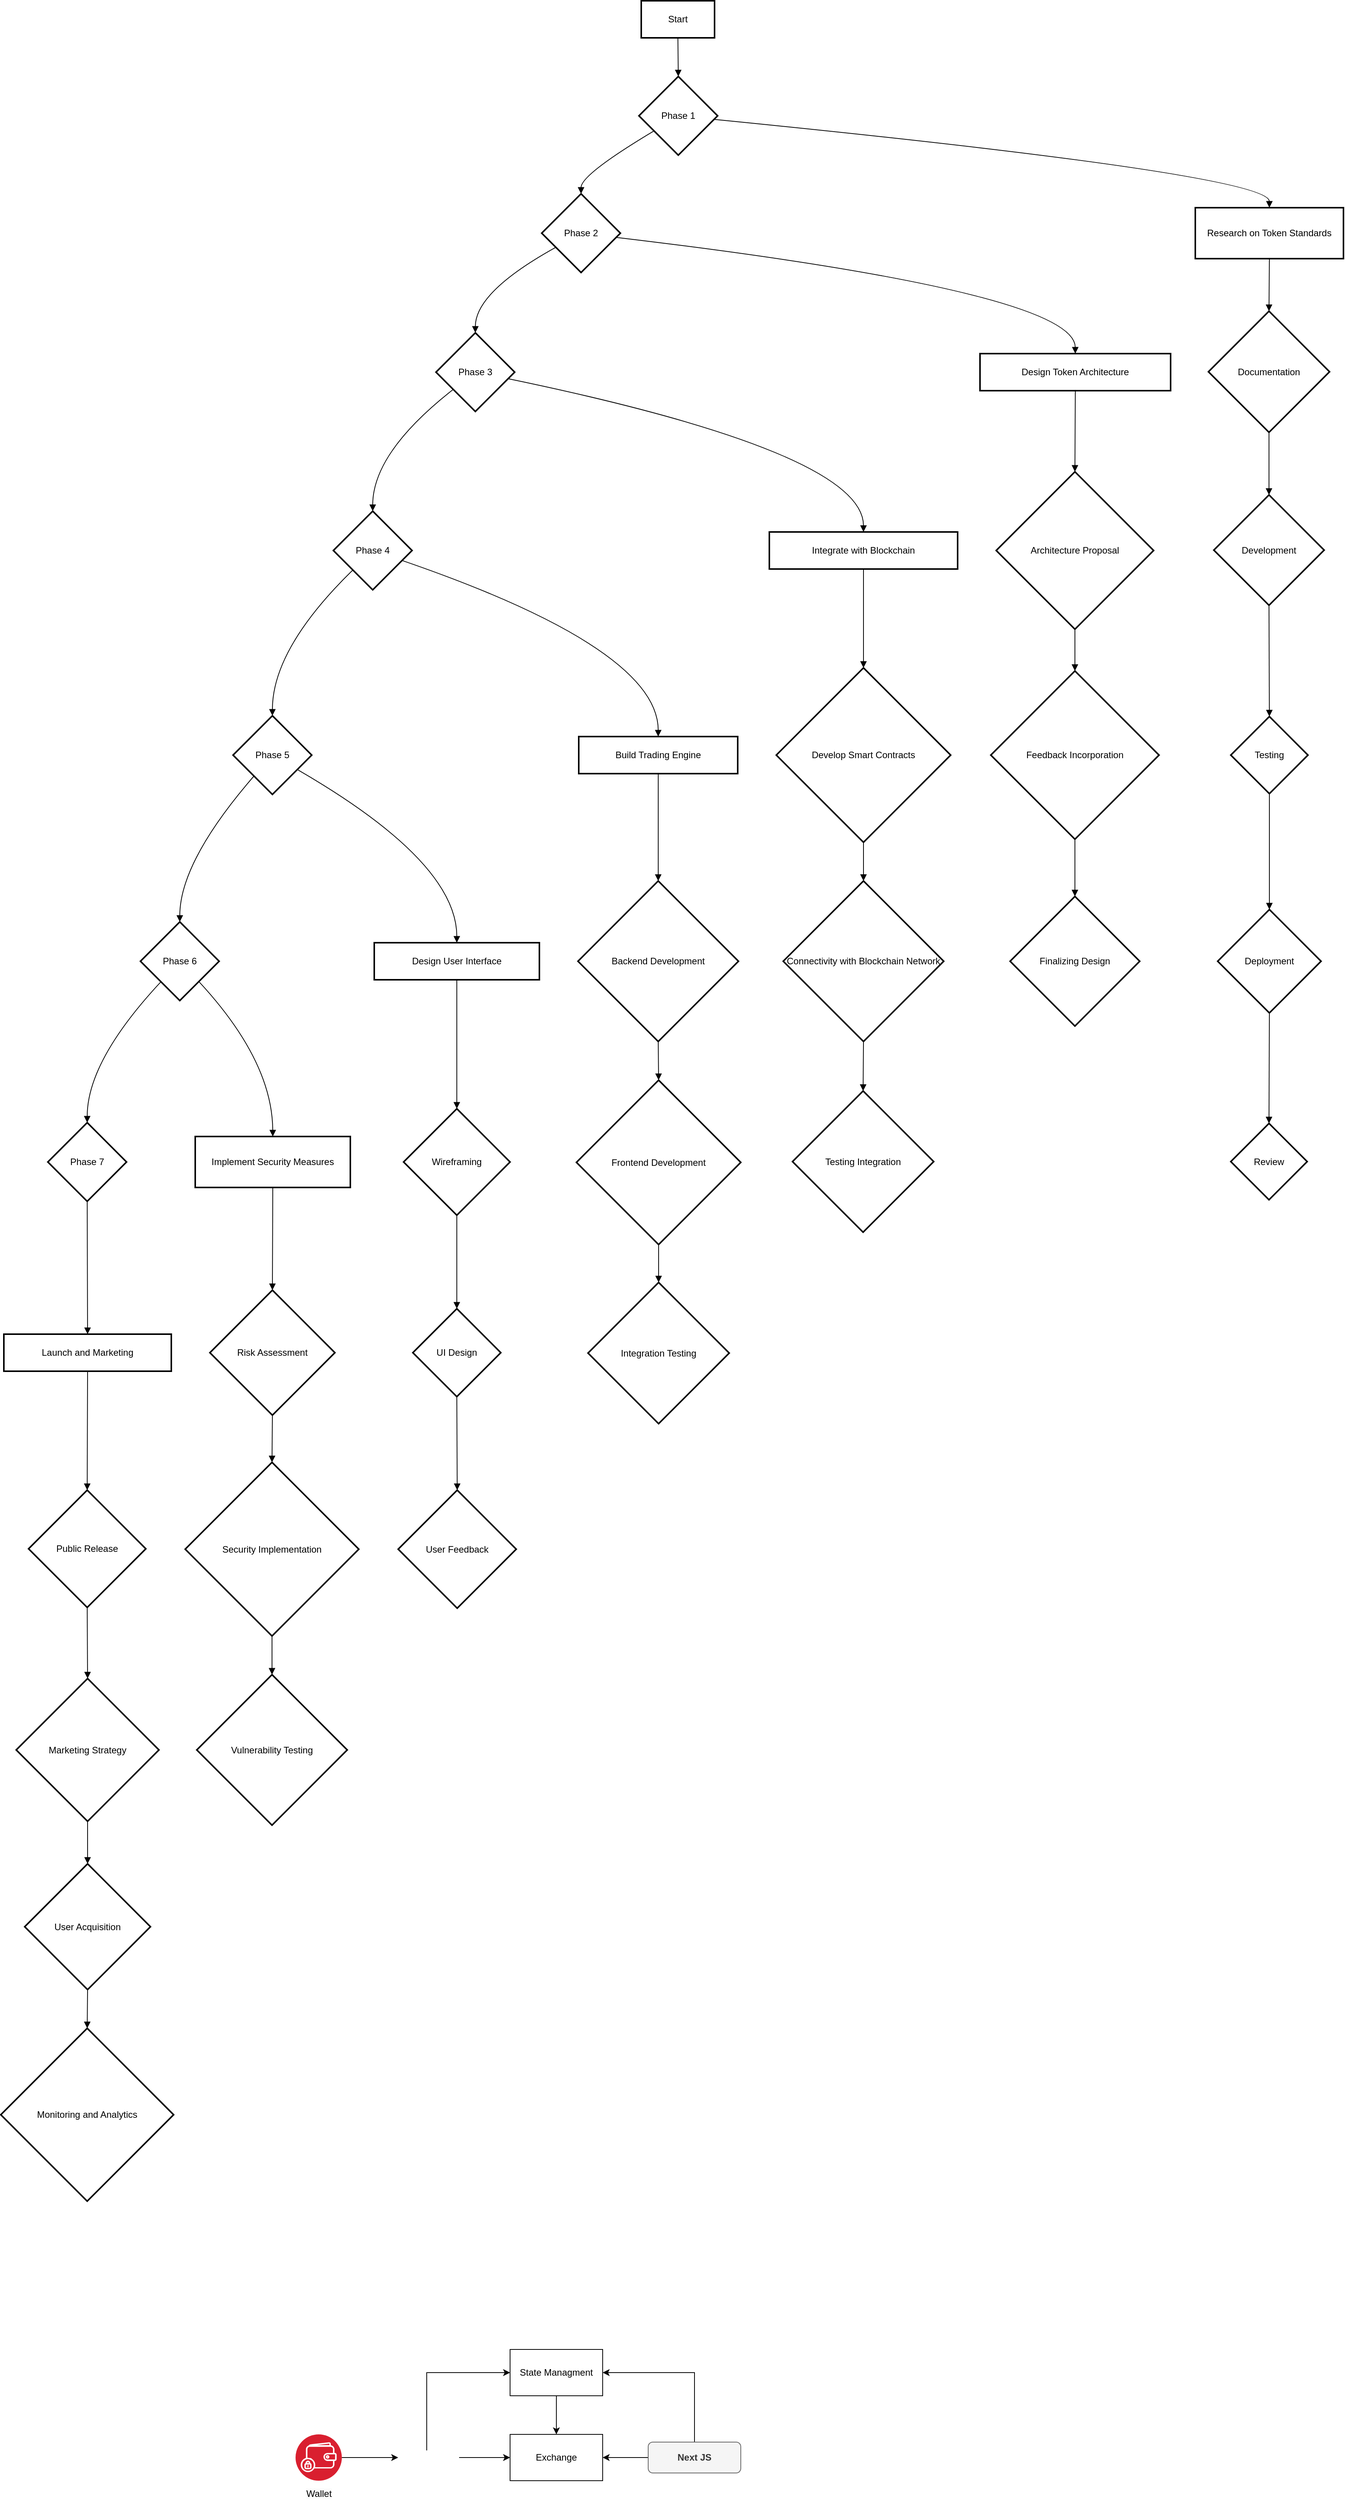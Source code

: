 <mxfile version="24.7.17">
  <diagram name="Page-1" id="4DHFi4yc1U27s_IXjOMK">
    <mxGraphModel dx="637" dy="314" grid="1" gridSize="10" guides="1" tooltips="1" connect="1" arrows="1" fold="1" page="1" pageScale="1" pageWidth="850" pageHeight="1100" math="0" shadow="0">
      <root>
        <mxCell id="0" />
        <mxCell id="1" parent="0" />
        <mxCell id="2" value="Start" style="whiteSpace=wrap;strokeWidth=2;" parent="1" vertex="1">
          <mxGeometry x="838" y="8" width="95" height="48" as="geometry" />
        </mxCell>
        <mxCell id="3" value="Phase 1" style="rhombus;strokeWidth=2;whiteSpace=wrap;" parent="1" vertex="1">
          <mxGeometry x="835" y="106" width="102" height="102" as="geometry" />
        </mxCell>
        <mxCell id="4" value="Phase 2" style="rhombus;strokeWidth=2;whiteSpace=wrap;" parent="1" vertex="1">
          <mxGeometry x="709" y="258" width="102" height="102" as="geometry" />
        </mxCell>
        <mxCell id="5" value="Phase 3" style="rhombus;strokeWidth=2;whiteSpace=wrap;" parent="1" vertex="1">
          <mxGeometry x="572" y="438" width="102" height="102" as="geometry" />
        </mxCell>
        <mxCell id="6" value="Phase 4" style="rhombus;strokeWidth=2;whiteSpace=wrap;" parent="1" vertex="1">
          <mxGeometry x="439" y="669" width="102" height="102" as="geometry" />
        </mxCell>
        <mxCell id="7" value="Phase 5" style="rhombus;strokeWidth=2;whiteSpace=wrap;" parent="1" vertex="1">
          <mxGeometry x="309" y="934" width="102" height="102" as="geometry" />
        </mxCell>
        <mxCell id="8" value="Phase 6" style="rhombus;strokeWidth=2;whiteSpace=wrap;" parent="1" vertex="1">
          <mxGeometry x="189" y="1201" width="102" height="102" as="geometry" />
        </mxCell>
        <mxCell id="9" value="Phase 7" style="rhombus;strokeWidth=2;whiteSpace=wrap;" parent="1" vertex="1">
          <mxGeometry x="69" y="1461" width="102" height="102" as="geometry" />
        </mxCell>
        <mxCell id="10" value="Research on Token Standards" style="whiteSpace=wrap;strokeWidth=2;" parent="1" vertex="1">
          <mxGeometry x="1556" y="276" width="192" height="66" as="geometry" />
        </mxCell>
        <mxCell id="11" value="Documentation" style="rhombus;strokeWidth=2;whiteSpace=wrap;" parent="1" vertex="1">
          <mxGeometry x="1573" y="410" width="157" height="157" as="geometry" />
        </mxCell>
        <mxCell id="12" value="Development" style="rhombus;strokeWidth=2;whiteSpace=wrap;" parent="1" vertex="1">
          <mxGeometry x="1580" y="648" width="143" height="143" as="geometry" />
        </mxCell>
        <mxCell id="13" value="Testing" style="rhombus;strokeWidth=2;whiteSpace=wrap;" parent="1" vertex="1">
          <mxGeometry x="1602" y="935" width="100" height="100" as="geometry" />
        </mxCell>
        <mxCell id="14" value="Deployment" style="rhombus;strokeWidth=2;whiteSpace=wrap;" parent="1" vertex="1">
          <mxGeometry x="1585" y="1185" width="134" height="134" as="geometry" />
        </mxCell>
        <mxCell id="15" value="Review" style="rhombus;strokeWidth=2;whiteSpace=wrap;" parent="1" vertex="1">
          <mxGeometry x="1602" y="1462" width="99" height="99" as="geometry" />
        </mxCell>
        <mxCell id="16" value="Design Token Architecture" style="whiteSpace=wrap;strokeWidth=2;" parent="1" vertex="1">
          <mxGeometry x="1277" y="465" width="247" height="48" as="geometry" />
        </mxCell>
        <mxCell id="17" value="Architecture Proposal" style="rhombus;strokeWidth=2;whiteSpace=wrap;" parent="1" vertex="1">
          <mxGeometry x="1298" y="618" width="204" height="204" as="geometry" />
        </mxCell>
        <mxCell id="18" value="Feedback Incorporation" style="rhombus;strokeWidth=2;whiteSpace=wrap;" parent="1" vertex="1">
          <mxGeometry x="1291" y="876" width="218" height="218" as="geometry" />
        </mxCell>
        <mxCell id="19" value="Finalizing Design" style="rhombus;strokeWidth=2;whiteSpace=wrap;" parent="1" vertex="1">
          <mxGeometry x="1316" y="1168" width="168" height="168" as="geometry" />
        </mxCell>
        <mxCell id="20" value="Integrate with Blockchain" style="whiteSpace=wrap;strokeWidth=2;" parent="1" vertex="1">
          <mxGeometry x="1004" y="696" width="244" height="48" as="geometry" />
        </mxCell>
        <mxCell id="21" value="Develop Smart Contracts" style="rhombus;strokeWidth=2;whiteSpace=wrap;" parent="1" vertex="1">
          <mxGeometry x="1013" y="872" width="226" height="226" as="geometry" />
        </mxCell>
        <mxCell id="22" value="Connectivity with Blockchain Network" style="rhombus;strokeWidth=2;whiteSpace=wrap;" parent="1" vertex="1">
          <mxGeometry x="1022" y="1148" width="208" height="208" as="geometry" />
        </mxCell>
        <mxCell id="23" value="Testing Integration" style="rhombus;strokeWidth=2;whiteSpace=wrap;" parent="1" vertex="1">
          <mxGeometry x="1034" y="1420" width="183" height="183" as="geometry" />
        </mxCell>
        <mxCell id="24" value="Build Trading Engine" style="whiteSpace=wrap;strokeWidth=2;" parent="1" vertex="1">
          <mxGeometry x="757" y="961" width="206" height="48" as="geometry" />
        </mxCell>
        <mxCell id="25" value="Backend Development" style="rhombus;strokeWidth=2;whiteSpace=wrap;" parent="1" vertex="1">
          <mxGeometry x="756" y="1148" width="208" height="208" as="geometry" />
        </mxCell>
        <mxCell id="26" value="Frontend Development" style="rhombus;strokeWidth=2;whiteSpace=wrap;" parent="1" vertex="1">
          <mxGeometry x="754" y="1406" width="213" height="213" as="geometry" />
        </mxCell>
        <mxCell id="27" value="Integration Testing" style="rhombus;strokeWidth=2;whiteSpace=wrap;" parent="1" vertex="1">
          <mxGeometry x="769" y="1668" width="183" height="183" as="geometry" />
        </mxCell>
        <mxCell id="28" value="Design User Interface" style="whiteSpace=wrap;strokeWidth=2;" parent="1" vertex="1">
          <mxGeometry x="492" y="1228" width="214" height="48" as="geometry" />
        </mxCell>
        <mxCell id="29" value="Wireframing" style="rhombus;strokeWidth=2;whiteSpace=wrap;" parent="1" vertex="1">
          <mxGeometry x="530" y="1443" width="138" height="138" as="geometry" />
        </mxCell>
        <mxCell id="30" value="UI Design" style="rhombus;strokeWidth=2;whiteSpace=wrap;" parent="1" vertex="1">
          <mxGeometry x="542" y="1702" width="114" height="114" as="geometry" />
        </mxCell>
        <mxCell id="31" value="User Feedback" style="rhombus;strokeWidth=2;whiteSpace=wrap;" parent="1" vertex="1">
          <mxGeometry x="523" y="1937" width="153" height="153" as="geometry" />
        </mxCell>
        <mxCell id="32" value="Implement Security Measures" style="whiteSpace=wrap;strokeWidth=2;" parent="1" vertex="1">
          <mxGeometry x="260" y="1479" width="201" height="66" as="geometry" />
        </mxCell>
        <mxCell id="33" value="Risk Assessment" style="rhombus;strokeWidth=2;whiteSpace=wrap;" parent="1" vertex="1">
          <mxGeometry x="279" y="1678" width="162" height="162" as="geometry" />
        </mxCell>
        <mxCell id="34" value="Security Implementation" style="rhombus;strokeWidth=2;whiteSpace=wrap;" parent="1" vertex="1">
          <mxGeometry x="247" y="1901" width="225" height="225" as="geometry" />
        </mxCell>
        <mxCell id="35" value="Vulnerability Testing" style="rhombus;strokeWidth=2;whiteSpace=wrap;" parent="1" vertex="1">
          <mxGeometry x="262" y="2176" width="195" height="195" as="geometry" />
        </mxCell>
        <mxCell id="36" value="Launch and Marketing" style="whiteSpace=wrap;strokeWidth=2;" parent="1" vertex="1">
          <mxGeometry x="12" y="1735" width="217" height="48" as="geometry" />
        </mxCell>
        <mxCell id="37" value="Public Release" style="rhombus;strokeWidth=2;whiteSpace=wrap;" parent="1" vertex="1">
          <mxGeometry x="44" y="1937" width="152" height="152" as="geometry" />
        </mxCell>
        <mxCell id="38" value="Marketing Strategy" style="rhombus;strokeWidth=2;whiteSpace=wrap;" parent="1" vertex="1">
          <mxGeometry x="28" y="2181" width="185" height="185" as="geometry" />
        </mxCell>
        <mxCell id="39" value="User Acquisition" style="rhombus;strokeWidth=2;whiteSpace=wrap;" parent="1" vertex="1">
          <mxGeometry x="39" y="2421" width="163" height="163" as="geometry" />
        </mxCell>
        <mxCell id="40" value="Monitoring and Analytics" style="rhombus;strokeWidth=2;whiteSpace=wrap;" parent="1" vertex="1">
          <mxGeometry x="8" y="2634" width="224" height="224" as="geometry" />
        </mxCell>
        <mxCell id="41" value="" style="curved=1;startArrow=none;endArrow=block;exitX=0.5;exitY=1.01;entryX=0.5;entryY=0;" parent="1" source="2" target="3" edge="1">
          <mxGeometry relative="1" as="geometry">
            <Array as="points" />
          </mxGeometry>
        </mxCell>
        <mxCell id="42" value="" style="curved=1;startArrow=none;endArrow=block;exitX=0;exitY=0.81;entryX=0.5;entryY=0;" parent="1" source="3" target="4" edge="1">
          <mxGeometry relative="1" as="geometry">
            <Array as="points">
              <mxPoint x="760" y="233" />
            </Array>
          </mxGeometry>
        </mxCell>
        <mxCell id="43" value="" style="curved=1;startArrow=none;endArrow=block;exitX=0;exitY=0.78;entryX=0.5;entryY=0;" parent="1" source="4" target="5" edge="1">
          <mxGeometry relative="1" as="geometry">
            <Array as="points">
              <mxPoint x="623" y="385" />
            </Array>
          </mxGeometry>
        </mxCell>
        <mxCell id="44" value="" style="curved=1;startArrow=none;endArrow=block;exitX=0;exitY=0.89;entryX=0.5;entryY=0;" parent="1" source="5" target="6" edge="1">
          <mxGeometry relative="1" as="geometry">
            <Array as="points">
              <mxPoint x="490" y="593" />
            </Array>
          </mxGeometry>
        </mxCell>
        <mxCell id="45" value="" style="curved=1;startArrow=none;endArrow=block;exitX=0;exitY=0.99;entryX=0.5;entryY=0;" parent="1" source="6" target="7" edge="1">
          <mxGeometry relative="1" as="geometry">
            <Array as="points">
              <mxPoint x="360" y="847" />
            </Array>
          </mxGeometry>
        </mxCell>
        <mxCell id="46" value="" style="curved=1;startArrow=none;endArrow=block;exitX=0.06;exitY=1;entryX=0.5;entryY=0;" parent="1" source="7" target="8" edge="1">
          <mxGeometry relative="1" as="geometry">
            <Array as="points">
              <mxPoint x="240" y="1123" />
            </Array>
          </mxGeometry>
        </mxCell>
        <mxCell id="47" value="" style="curved=1;startArrow=none;endArrow=block;exitX=0.04;exitY=1;entryX=0.5;entryY=0;" parent="1" source="8" target="9" edge="1">
          <mxGeometry relative="1" as="geometry">
            <Array as="points">
              <mxPoint x="120" y="1381" />
            </Array>
          </mxGeometry>
        </mxCell>
        <mxCell id="48" value="" style="curved=1;startArrow=none;endArrow=block;exitX=1;exitY=0.55;entryX=0.5;entryY=0.01;" parent="1" source="3" target="10" edge="1">
          <mxGeometry relative="1" as="geometry">
            <Array as="points">
              <mxPoint x="1652" y="233" />
            </Array>
          </mxGeometry>
        </mxCell>
        <mxCell id="49" value="" style="curved=1;startArrow=none;endArrow=block;exitX=0.5;exitY=1.01;entryX=0.5;entryY=0;" parent="1" source="10" target="11" edge="1">
          <mxGeometry relative="1" as="geometry">
            <Array as="points" />
          </mxGeometry>
        </mxCell>
        <mxCell id="50" value="" style="curved=1;startArrow=none;endArrow=block;exitX=0.5;exitY=1;entryX=0.5;entryY=0;" parent="1" source="11" target="12" edge="1">
          <mxGeometry relative="1" as="geometry">
            <Array as="points" />
          </mxGeometry>
        </mxCell>
        <mxCell id="51" value="" style="curved=1;startArrow=none;endArrow=block;exitX=0.5;exitY=1;entryX=0.5;entryY=0;" parent="1" source="12" target="13" edge="1">
          <mxGeometry relative="1" as="geometry">
            <Array as="points" />
          </mxGeometry>
        </mxCell>
        <mxCell id="52" value="" style="curved=1;startArrow=none;endArrow=block;exitX=0.5;exitY=1;entryX=0.5;entryY=0;" parent="1" source="13" target="14" edge="1">
          <mxGeometry relative="1" as="geometry">
            <Array as="points" />
          </mxGeometry>
        </mxCell>
        <mxCell id="53" value="" style="curved=1;startArrow=none;endArrow=block;exitX=0.5;exitY=1;entryX=0.5;entryY=0;" parent="1" source="14" target="15" edge="1">
          <mxGeometry relative="1" as="geometry">
            <Array as="points" />
          </mxGeometry>
        </mxCell>
        <mxCell id="54" value="" style="curved=1;startArrow=none;endArrow=block;exitX=1;exitY=0.56;entryX=0.5;entryY=0;" parent="1" source="4" target="16" edge="1">
          <mxGeometry relative="1" as="geometry">
            <Array as="points">
              <mxPoint x="1400" y="385" />
            </Array>
          </mxGeometry>
        </mxCell>
        <mxCell id="55" value="" style="curved=1;startArrow=none;endArrow=block;exitX=0.5;exitY=1;entryX=0.5;entryY=0;" parent="1" source="16" target="17" edge="1">
          <mxGeometry relative="1" as="geometry">
            <Array as="points" />
          </mxGeometry>
        </mxCell>
        <mxCell id="56" value="" style="curved=1;startArrow=none;endArrow=block;exitX=0.5;exitY=1;entryX=0.5;entryY=0;" parent="1" source="17" target="18" edge="1">
          <mxGeometry relative="1" as="geometry">
            <Array as="points" />
          </mxGeometry>
        </mxCell>
        <mxCell id="57" value="" style="curved=1;startArrow=none;endArrow=block;exitX=0.5;exitY=1;entryX=0.5;entryY=0;" parent="1" source="18" target="19" edge="1">
          <mxGeometry relative="1" as="geometry">
            <Array as="points" />
          </mxGeometry>
        </mxCell>
        <mxCell id="58" value="" style="curved=1;startArrow=none;endArrow=block;exitX=1;exitY=0.6;entryX=0.5;entryY=-0.01;" parent="1" source="5" target="20" edge="1">
          <mxGeometry relative="1" as="geometry">
            <Array as="points">
              <mxPoint x="1126" y="593" />
            </Array>
          </mxGeometry>
        </mxCell>
        <mxCell id="59" value="" style="curved=1;startArrow=none;endArrow=block;exitX=0.5;exitY=1;entryX=0.5;entryY=0;" parent="1" source="20" target="21" edge="1">
          <mxGeometry relative="1" as="geometry">
            <Array as="points" />
          </mxGeometry>
        </mxCell>
        <mxCell id="60" value="" style="curved=1;startArrow=none;endArrow=block;exitX=0.5;exitY=1;entryX=0.5;entryY=0;" parent="1" source="21" target="22" edge="1">
          <mxGeometry relative="1" as="geometry">
            <Array as="points" />
          </mxGeometry>
        </mxCell>
        <mxCell id="61" value="" style="curved=1;startArrow=none;endArrow=block;exitX=0.5;exitY=1;entryX=0.5;entryY=0;" parent="1" source="22" target="23" edge="1">
          <mxGeometry relative="1" as="geometry">
            <Array as="points" />
          </mxGeometry>
        </mxCell>
        <mxCell id="62" value="" style="curved=1;startArrow=none;endArrow=block;exitX=1;exitY=0.67;entryX=0.5;entryY=-0.01;" parent="1" source="6" target="24" edge="1">
          <mxGeometry relative="1" as="geometry">
            <Array as="points">
              <mxPoint x="860" y="847" />
            </Array>
          </mxGeometry>
        </mxCell>
        <mxCell id="63" value="" style="curved=1;startArrow=none;endArrow=block;exitX=0.5;exitY=1;entryX=0.5;entryY=0;" parent="1" source="24" target="25" edge="1">
          <mxGeometry relative="1" as="geometry">
            <Array as="points" />
          </mxGeometry>
        </mxCell>
        <mxCell id="64" value="" style="curved=1;startArrow=none;endArrow=block;exitX=0.5;exitY=1;entryX=0.5;entryY=0;" parent="1" source="25" target="26" edge="1">
          <mxGeometry relative="1" as="geometry">
            <Array as="points" />
          </mxGeometry>
        </mxCell>
        <mxCell id="65" value="" style="curved=1;startArrow=none;endArrow=block;exitX=0.5;exitY=1;entryX=0.5;entryY=0;" parent="1" source="26" target="27" edge="1">
          <mxGeometry relative="1" as="geometry">
            <Array as="points" />
          </mxGeometry>
        </mxCell>
        <mxCell id="66" value="" style="curved=1;startArrow=none;endArrow=block;exitX=1;exitY=0.79;entryX=0.5;entryY=-0.01;" parent="1" source="7" target="28" edge="1">
          <mxGeometry relative="1" as="geometry">
            <Array as="points">
              <mxPoint x="599" y="1123" />
            </Array>
          </mxGeometry>
        </mxCell>
        <mxCell id="67" value="" style="curved=1;startArrow=none;endArrow=block;exitX=0.5;exitY=1;entryX=0.5;entryY=0;" parent="1" source="28" target="29" edge="1">
          <mxGeometry relative="1" as="geometry">
            <Array as="points" />
          </mxGeometry>
        </mxCell>
        <mxCell id="68" value="" style="curved=1;startArrow=none;endArrow=block;exitX=0.5;exitY=1;entryX=0.5;entryY=0;" parent="1" source="29" target="30" edge="1">
          <mxGeometry relative="1" as="geometry">
            <Array as="points" />
          </mxGeometry>
        </mxCell>
        <mxCell id="69" value="" style="curved=1;startArrow=none;endArrow=block;exitX=0.5;exitY=1.01;entryX=0.5;entryY=0;" parent="1" source="30" target="31" edge="1">
          <mxGeometry relative="1" as="geometry">
            <Array as="points" />
          </mxGeometry>
        </mxCell>
        <mxCell id="70" value="" style="curved=1;startArrow=none;endArrow=block;exitX=0.97;exitY=1;entryX=0.5;entryY=0;" parent="1" source="8" target="32" edge="1">
          <mxGeometry relative="1" as="geometry">
            <Array as="points">
              <mxPoint x="360" y="1381" />
            </Array>
          </mxGeometry>
        </mxCell>
        <mxCell id="71" value="" style="curved=1;startArrow=none;endArrow=block;exitX=0.5;exitY=1;entryX=0.5;entryY=0;" parent="1" source="32" target="33" edge="1">
          <mxGeometry relative="1" as="geometry">
            <Array as="points" />
          </mxGeometry>
        </mxCell>
        <mxCell id="72" value="" style="curved=1;startArrow=none;endArrow=block;exitX=0.5;exitY=1;entryX=0.5;entryY=0;" parent="1" source="33" target="34" edge="1">
          <mxGeometry relative="1" as="geometry">
            <Array as="points" />
          </mxGeometry>
        </mxCell>
        <mxCell id="73" value="" style="curved=1;startArrow=none;endArrow=block;exitX=0.5;exitY=1;entryX=0.5;entryY=0;" parent="1" source="34" target="35" edge="1">
          <mxGeometry relative="1" as="geometry">
            <Array as="points" />
          </mxGeometry>
        </mxCell>
        <mxCell id="74" value="" style="curved=1;startArrow=none;endArrow=block;exitX=0.5;exitY=1;entryX=0.5;entryY=0.01;" parent="1" source="9" target="36" edge="1">
          <mxGeometry relative="1" as="geometry">
            <Array as="points" />
          </mxGeometry>
        </mxCell>
        <mxCell id="75" value="" style="curved=1;startArrow=none;endArrow=block;exitX=0.5;exitY=1.02;entryX=0.5;entryY=0;" parent="1" source="36" target="37" edge="1">
          <mxGeometry relative="1" as="geometry">
            <Array as="points" />
          </mxGeometry>
        </mxCell>
        <mxCell id="76" value="" style="curved=1;startArrow=none;endArrow=block;exitX=0.5;exitY=1;entryX=0.5;entryY=0;" parent="1" source="37" target="38" edge="1">
          <mxGeometry relative="1" as="geometry">
            <Array as="points" />
          </mxGeometry>
        </mxCell>
        <mxCell id="77" value="" style="curved=1;startArrow=none;endArrow=block;exitX=0.5;exitY=1;entryX=0.5;entryY=0;" parent="1" source="38" target="39" edge="1">
          <mxGeometry relative="1" as="geometry">
            <Array as="points" />
          </mxGeometry>
        </mxCell>
        <mxCell id="78" value="" style="curved=1;startArrow=none;endArrow=block;exitX=0.5;exitY=1;entryX=0.5;entryY=0;" parent="1" source="39" target="40" edge="1">
          <mxGeometry relative="1" as="geometry">
            <Array as="points" />
          </mxGeometry>
        </mxCell>
        <mxCell id="IxbIi8sT8XrTpdJx3G0z-78" value="Exchange" style="rounded=0;whiteSpace=wrap;html=1;" vertex="1" parent="1">
          <mxGeometry x="668" y="3160" width="120" height="60" as="geometry" />
        </mxCell>
        <mxCell id="IxbIi8sT8XrTpdJx3G0z-80" value="" style="edgeStyle=orthogonalEdgeStyle;rounded=0;orthogonalLoop=1;jettySize=auto;html=1;" edge="1" parent="1" source="IxbIi8sT8XrTpdJx3G0z-82" target="IxbIi8sT8XrTpdJx3G0z-78">
          <mxGeometry relative="1" as="geometry" />
        </mxCell>
        <mxCell id="IxbIi8sT8XrTpdJx3G0z-79" value="&lt;span style=&quot;color: rgb(0, 0, 0); text-wrap: wrap; background-color: rgb(251, 251, 251);&quot;&gt;Wallet&lt;/span&gt;" style="image;aspect=fixed;perimeter=ellipsePerimeter;html=1;align=center;shadow=0;dashed=0;fontColor=#4277BB;labelBackgroundColor=default;fontSize=12;spacingTop=3;image=img/lib/ibm/blockchain/wallet.svg;" vertex="1" parent="1">
          <mxGeometry x="390" y="3160" width="60" height="60" as="geometry" />
        </mxCell>
        <mxCell id="IxbIi8sT8XrTpdJx3G0z-83" value="" style="edgeStyle=orthogonalEdgeStyle;rounded=0;orthogonalLoop=1;jettySize=auto;html=1;" edge="1" parent="1" source="IxbIi8sT8XrTpdJx3G0z-79" target="IxbIi8sT8XrTpdJx3G0z-82">
          <mxGeometry relative="1" as="geometry">
            <mxPoint x="450" y="3190" as="sourcePoint" />
            <mxPoint x="668" y="3190" as="targetPoint" />
          </mxGeometry>
        </mxCell>
        <mxCell id="IxbIi8sT8XrTpdJx3G0z-91" style="edgeStyle=orthogonalEdgeStyle;rounded=0;orthogonalLoop=1;jettySize=auto;html=1;entryX=0;entryY=0.5;entryDx=0;entryDy=0;" edge="1" parent="1" source="IxbIi8sT8XrTpdJx3G0z-82" target="IxbIi8sT8XrTpdJx3G0z-88">
          <mxGeometry relative="1" as="geometry">
            <Array as="points">
              <mxPoint x="560" y="3080" />
            </Array>
          </mxGeometry>
        </mxCell>
        <mxCell id="IxbIi8sT8XrTpdJx3G0z-82" value="" style="shape=image;verticalLabelPosition=bottom;labelBackgroundColor=default;verticalAlign=top;aspect=fixed;imageAspect=0;image=https://wagmi.sh/logo-dark.svg;" vertex="1" parent="1">
          <mxGeometry x="523" y="3180.71" width="79" height="18.59" as="geometry" />
        </mxCell>
        <mxCell id="IxbIi8sT8XrTpdJx3G0z-87" value="" style="edgeStyle=orthogonalEdgeStyle;rounded=0;orthogonalLoop=1;jettySize=auto;html=1;" edge="1" parent="1" source="IxbIi8sT8XrTpdJx3G0z-86" target="IxbIi8sT8XrTpdJx3G0z-78">
          <mxGeometry relative="1" as="geometry" />
        </mxCell>
        <mxCell id="IxbIi8sT8XrTpdJx3G0z-89" style="edgeStyle=orthogonalEdgeStyle;rounded=0;orthogonalLoop=1;jettySize=auto;html=1;entryX=1;entryY=0.5;entryDx=0;entryDy=0;" edge="1" parent="1" source="IxbIi8sT8XrTpdJx3G0z-86" target="IxbIi8sT8XrTpdJx3G0z-88">
          <mxGeometry relative="1" as="geometry">
            <Array as="points">
              <mxPoint x="907" y="3080" />
            </Array>
          </mxGeometry>
        </mxCell>
        <mxCell id="IxbIi8sT8XrTpdJx3G0z-86" value="&lt;b&gt;Next JS&lt;/b&gt;" style="rounded=1;whiteSpace=wrap;html=1;fillColor=#f5f5f5;fontColor=#333333;strokeColor=#666666;" vertex="1" parent="1">
          <mxGeometry x="847" y="3170" width="120" height="40" as="geometry" />
        </mxCell>
        <mxCell id="IxbIi8sT8XrTpdJx3G0z-90" value="" style="edgeStyle=orthogonalEdgeStyle;rounded=0;orthogonalLoop=1;jettySize=auto;html=1;" edge="1" parent="1" source="IxbIi8sT8XrTpdJx3G0z-88" target="IxbIi8sT8XrTpdJx3G0z-78">
          <mxGeometry relative="1" as="geometry" />
        </mxCell>
        <mxCell id="IxbIi8sT8XrTpdJx3G0z-88" value="State Managment" style="rounded=0;whiteSpace=wrap;html=1;" vertex="1" parent="1">
          <mxGeometry x="668" y="3050" width="120" height="60" as="geometry" />
        </mxCell>
      </root>
    </mxGraphModel>
  </diagram>
</mxfile>
